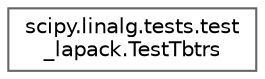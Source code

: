digraph "Graphical Class Hierarchy"
{
 // LATEX_PDF_SIZE
  bgcolor="transparent";
  edge [fontname=Helvetica,fontsize=10,labelfontname=Helvetica,labelfontsize=10];
  node [fontname=Helvetica,fontsize=10,shape=box,height=0.2,width=0.4];
  rankdir="LR";
  Node0 [id="Node000000",label="scipy.linalg.tests.test\l_lapack.TestTbtrs",height=0.2,width=0.4,color="grey40", fillcolor="white", style="filled",URL="$d3/da9/classscipy_1_1linalg_1_1tests_1_1test__lapack_1_1TestTbtrs.html",tooltip=" "];
}
